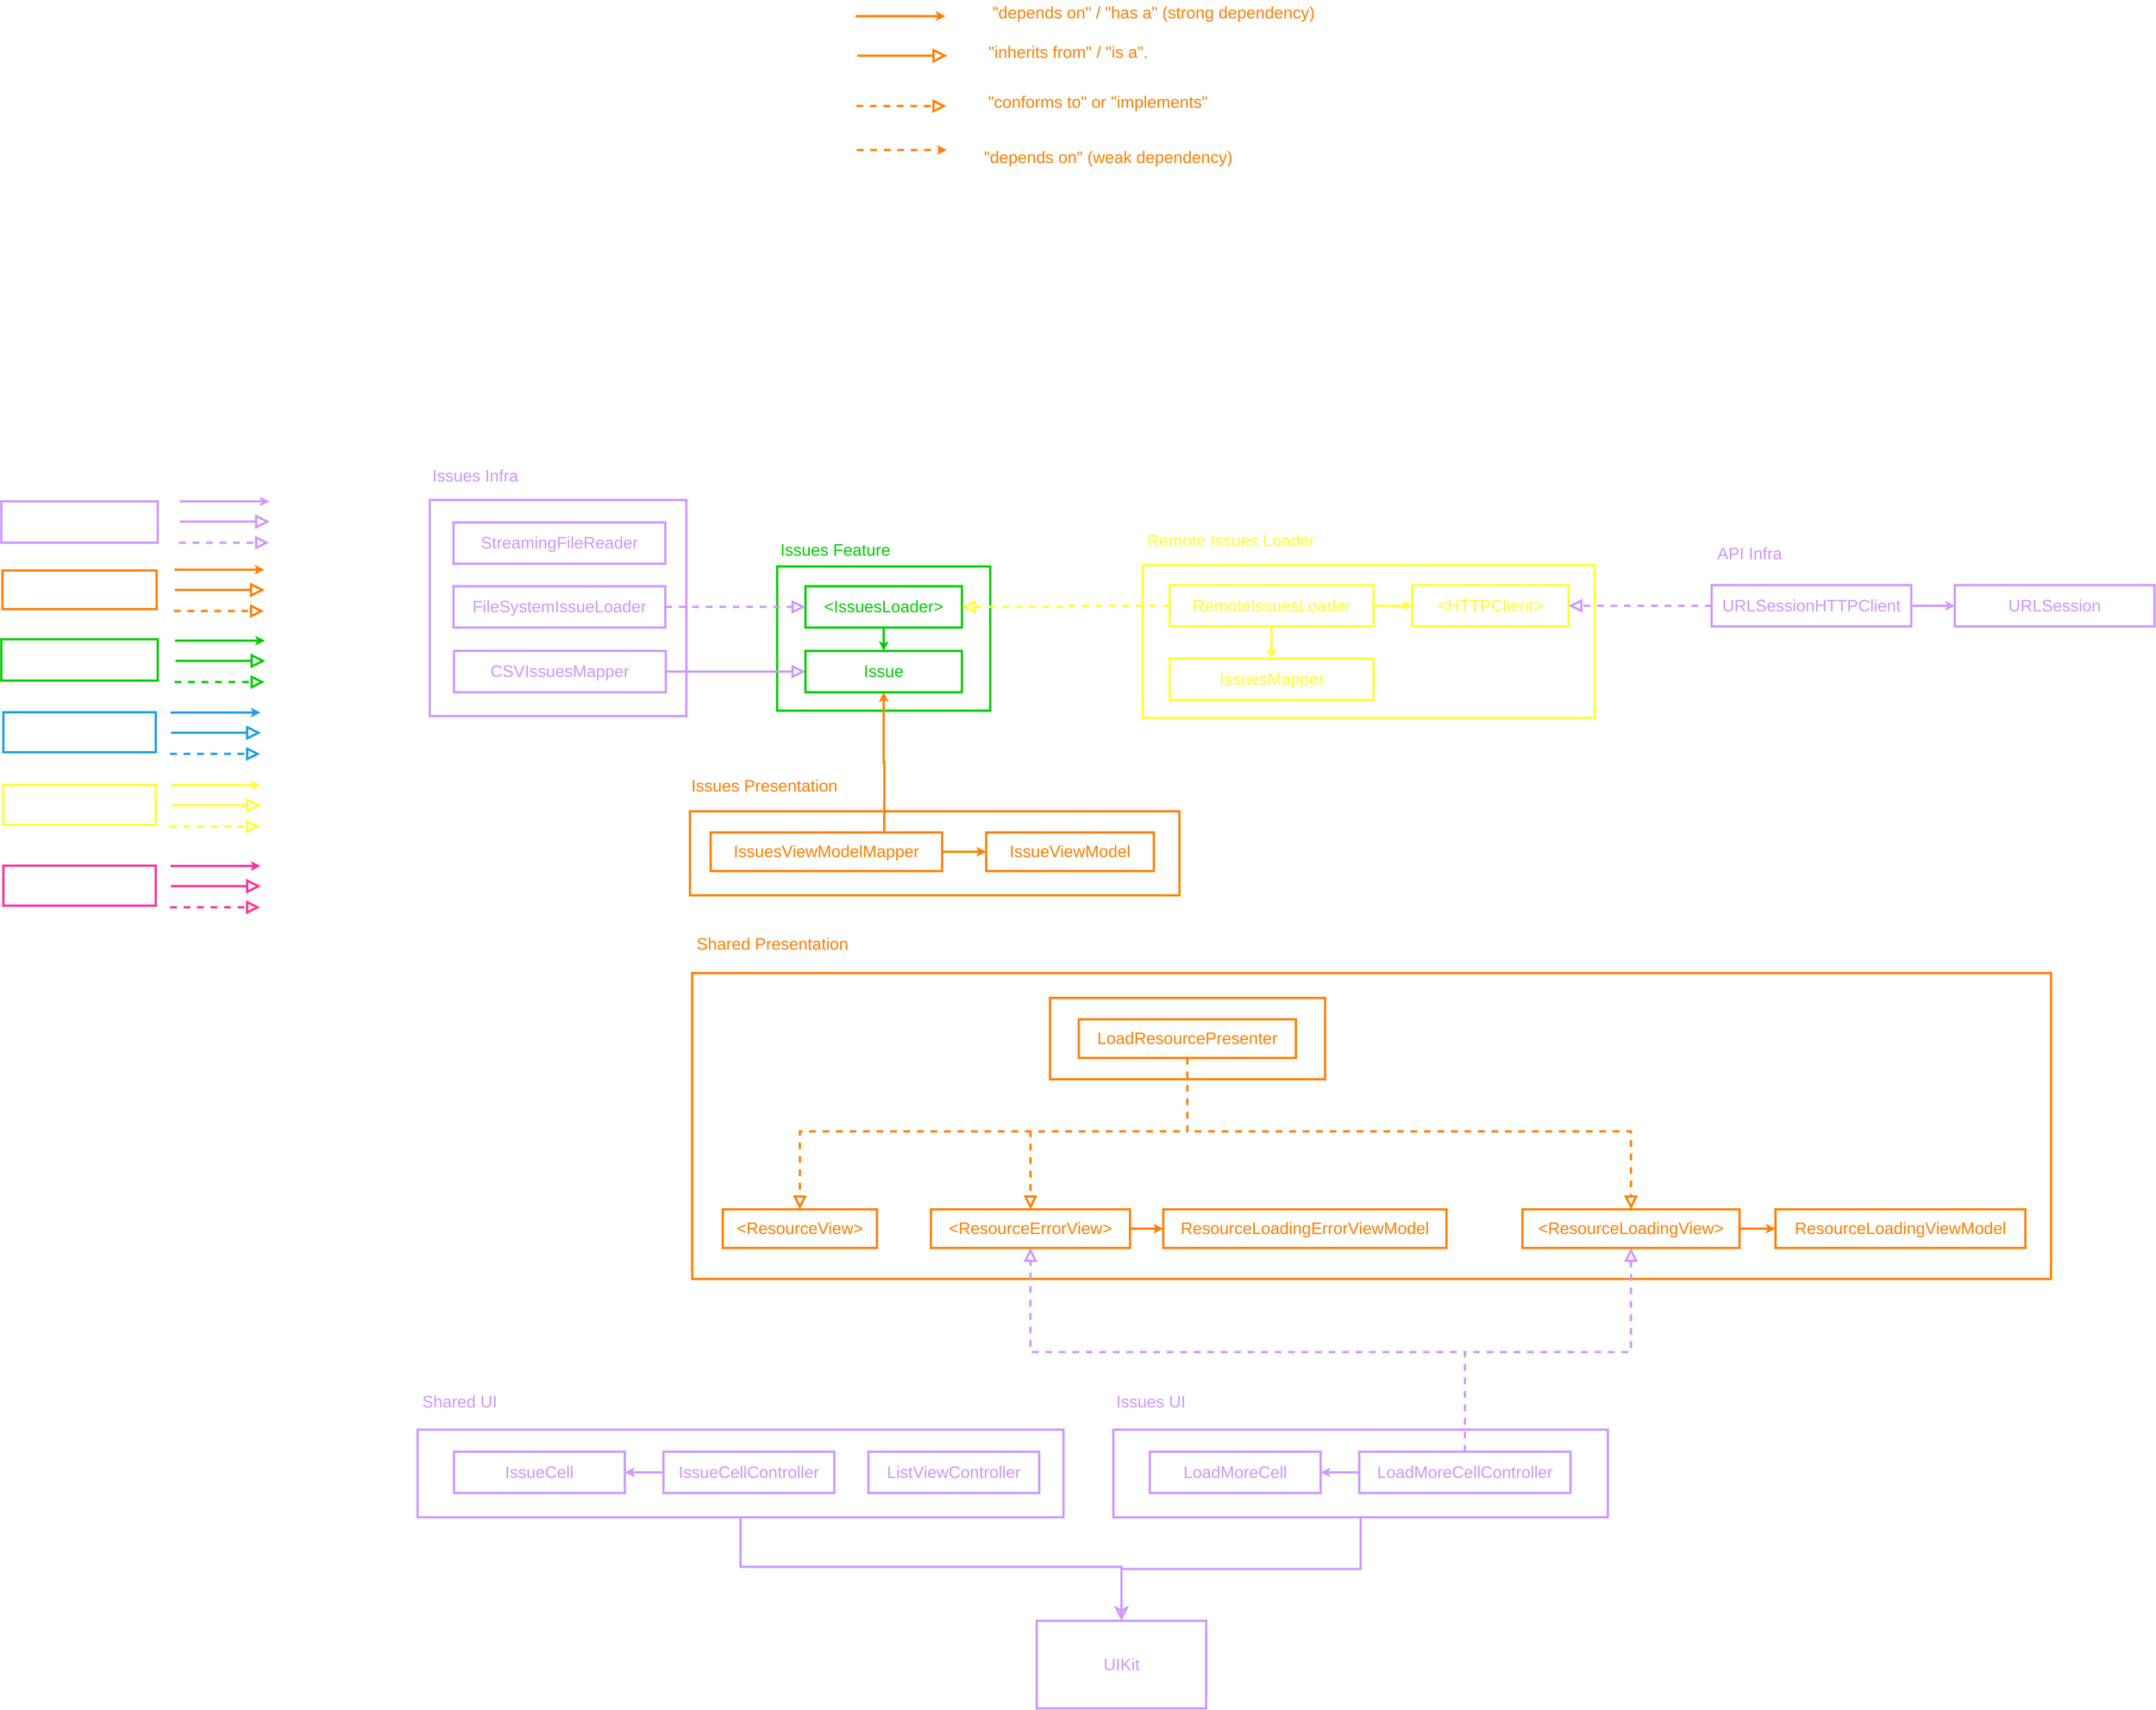 <mxfile version="20.8.16" type="device"><diagram id="3yLI1t425MeNp9wt49uc" name="Page-1"><mxGraphModel dx="5068" dy="2216" grid="0" gridSize="10" guides="1" tooltips="1" connect="1" arrows="1" fold="1" page="0" pageScale="1" pageWidth="850" pageHeight="1100" math="0" shadow="0"><root><mxCell id="0"/><mxCell id="1" parent="0"/><mxCell id="ULkdZSaTu9MZ9zOjJBBm-85" value="" style="rounded=0;whiteSpace=wrap;html=1;strokeWidth=5;fontSize=37;fontColor=#CC99FF;labelBackgroundColor=none;fillColor=none;strokeColor=#CC99FF;" vertex="1" parent="1"><mxGeometry x="1962" y="2522" width="571" height="481" as="geometry"/></mxCell><mxCell id="ULkdZSaTu9MZ9zOjJBBm-46" value="&lt;p&gt;&lt;br&gt;&lt;/p&gt;" style="rounded=0;whiteSpace=wrap;html=1;strokeWidth=5;fontSize=37;fontColor=#FF8000;fillColor=none;strokeColor=#FF8000;" vertex="1" parent="1"><mxGeometry x="2546" y="3575" width="3023" height="681" as="geometry"/></mxCell><mxCell id="ULkdZSaTu9MZ9zOjJBBm-47" value="&lt;p&gt;&lt;br&gt;&lt;/p&gt;" style="rounded=0;whiteSpace=wrap;html=1;strokeWidth=5;fontSize=37;fontColor=#FF8000;fillColor=none;strokeColor=#FF8000;" vertex="1" parent="1"><mxGeometry x="2541" y="3215" width="1089" height="187" as="geometry"/></mxCell><mxCell id="IfAqgoVQBoFN7zSB_NkO-1" value="" style="rounded=0;whiteSpace=wrap;html=1;strokeWidth=5;fontSize=37;fontColor=#1BA1E2;fillColor=none;strokeColor=#1BA1E2;" parent="1" vertex="1"><mxGeometry x="1013.5" y="2994.5" width="339" height="89" as="geometry"/></mxCell><mxCell id="IfAqgoVQBoFN7zSB_NkO-2" value="" style="rounded=0;whiteSpace=wrap;html=1;strokeWidth=5;fontSize=37;fontColor=#CC99FF;labelBackgroundColor=none;fillColor=none;strokeColor=#CC99FF;" parent="1" vertex="1"><mxGeometry x="1009.0" y="2525.0" width="348" height="92" as="geometry"/></mxCell><mxCell id="IfAqgoVQBoFN7zSB_NkO-3" value="&lt;p&gt;&lt;br&gt;&lt;/p&gt;" style="rounded=0;whiteSpace=wrap;html=1;strokeWidth=5;fontSize=37;fontColor=#FF8000;fillColor=none;strokeColor=#FF8000;" parent="1" vertex="1"><mxGeometry x="1011.5" y="2679.0" width="343" height="86" as="geometry"/></mxCell><mxCell id="IfAqgoVQBoFN7zSB_NkO-4" value="" style="rounded=0;whiteSpace=wrap;html=1;strokeWidth=5;fontSize=37;fontColor=#00CC00;labelBackgroundColor=none;fillColor=none;strokeColor=#00CC00;" parent="1" vertex="1"><mxGeometry x="1009.0" y="2832.0" width="348" height="92" as="geometry"/></mxCell><mxCell id="IfAqgoVQBoFN7zSB_NkO-5" style="edgeStyle=orthogonalEdgeStyle;rounded=0;html=1;jettySize=auto;orthogonalLoop=1;strokeColor=#CC99FF;strokeWidth=5;fontSize=37;fontColor=#1BA1E2;endArrow=block;endFill=0;endSize=20;" parent="1" edge="1"><mxGeometry relative="1" as="geometry"><mxPoint x="1406.5" y="2570.17" as="sourcePoint"/><mxPoint x="1606.5" y="2570.17" as="targetPoint"/><Array as="points"/></mxGeometry></mxCell><mxCell id="IfAqgoVQBoFN7zSB_NkO-6" style="edgeStyle=orthogonalEdgeStyle;rounded=0;html=1;jettySize=auto;orthogonalLoop=1;strokeWidth=5;fontSize=37;fontColor=#FF8000;endArrow=block;endFill=0;endSize=18;dashed=1;strokeColor=#CC99FF;" parent="1" edge="1"><mxGeometry relative="1" as="geometry"><mxPoint x="1404.5" y="2617.17" as="sourcePoint"/><mxPoint x="1604.5" y="2617.17" as="targetPoint"/><Array as="points"/></mxGeometry></mxCell><mxCell id="IfAqgoVQBoFN7zSB_NkO-7" style="edgeStyle=orthogonalEdgeStyle;rounded=0;html=1;jettySize=auto;orthogonalLoop=1;strokeWidth=5;fontSize=37;endArrow=classic;fontColor=#CC99FF;strokeColor=#CC99FF;" parent="1" edge="1"><mxGeometry relative="1" as="geometry"><mxPoint x="1405.5" y="2525.17" as="sourcePoint"/><mxPoint x="1605.5" y="2525.17" as="targetPoint"/><Array as="points"/></mxGeometry></mxCell><mxCell id="IfAqgoVQBoFN7zSB_NkO-8" style="edgeStyle=orthogonalEdgeStyle;rounded=0;html=1;jettySize=auto;orthogonalLoop=1;strokeWidth=5;fontSize=37;fontColor=#1BA1E2;endArrow=block;endFill=0;endSize=20;strokeColor=#FF8000;" parent="1" edge="1"><mxGeometry relative="1" as="geometry"><mxPoint x="1395.0" y="2722.17" as="sourcePoint"/><mxPoint x="1595.0" y="2722.17" as="targetPoint"/><Array as="points"/></mxGeometry></mxCell><mxCell id="IfAqgoVQBoFN7zSB_NkO-9" style="edgeStyle=orthogonalEdgeStyle;rounded=0;html=1;jettySize=auto;orthogonalLoop=1;strokeWidth=5;fontSize=37;fontColor=#FF8000;endArrow=block;endFill=0;endSize=18;dashed=1;strokeColor=#FF8000;" parent="1" edge="1"><mxGeometry relative="1" as="geometry"><mxPoint x="1393.0" y="2769.17" as="sourcePoint"/><mxPoint x="1593.0" y="2769.17" as="targetPoint"/><Array as="points"/></mxGeometry></mxCell><mxCell id="IfAqgoVQBoFN7zSB_NkO-10" style="edgeStyle=orthogonalEdgeStyle;rounded=0;html=1;jettySize=auto;orthogonalLoop=1;strokeWidth=5;fontSize=37;endArrow=classic;fontColor=#CC99FF;strokeColor=#FF8000;" parent="1" edge="1"><mxGeometry relative="1" as="geometry"><mxPoint x="1394.0" y="2677.17" as="sourcePoint"/><mxPoint x="1594.0" y="2677.17" as="targetPoint"/><Array as="points"/></mxGeometry></mxCell><mxCell id="IfAqgoVQBoFN7zSB_NkO-11" style="edgeStyle=orthogonalEdgeStyle;rounded=0;html=1;jettySize=auto;orthogonalLoop=1;strokeWidth=5;fontSize=37;fontColor=#1BA1E2;endArrow=block;endFill=0;endSize=20;strokeColor=#00CC00;" parent="1" edge="1"><mxGeometry relative="1" as="geometry"><mxPoint x="1396.5" y="2880.17" as="sourcePoint"/><mxPoint x="1596.5" y="2880.17" as="targetPoint"/><Array as="points"/></mxGeometry></mxCell><mxCell id="IfAqgoVQBoFN7zSB_NkO-12" style="edgeStyle=orthogonalEdgeStyle;rounded=0;html=1;jettySize=auto;orthogonalLoop=1;strokeWidth=5;fontSize=37;fontColor=#FF8000;endArrow=block;endFill=0;endSize=18;dashed=1;strokeColor=#00CC00;" parent="1" edge="1"><mxGeometry relative="1" as="geometry"><mxPoint x="1394.5" y="2927.17" as="sourcePoint"/><mxPoint x="1594.5" y="2927.17" as="targetPoint"/><Array as="points"/></mxGeometry></mxCell><mxCell id="IfAqgoVQBoFN7zSB_NkO-13" style="edgeStyle=orthogonalEdgeStyle;rounded=0;html=1;jettySize=auto;orthogonalLoop=1;strokeWidth=5;fontSize=37;endArrow=classic;fontColor=#CC99FF;strokeColor=#00CC00;" parent="1" edge="1"><mxGeometry relative="1" as="geometry"><mxPoint x="1395.5" y="2835.17" as="sourcePoint"/><mxPoint x="1595.5" y="2835.17" as="targetPoint"/><Array as="points"/></mxGeometry></mxCell><mxCell id="IfAqgoVQBoFN7zSB_NkO-14" style="edgeStyle=orthogonalEdgeStyle;rounded=0;html=1;jettySize=auto;orthogonalLoop=1;strokeWidth=5;fontSize=37;fontColor=#1BA1E2;endArrow=block;endFill=0;endSize=20;strokeColor=#1BA1E2;" parent="1" edge="1"><mxGeometry relative="1" as="geometry"><mxPoint x="1386.5" y="3040.17" as="sourcePoint"/><mxPoint x="1586.5" y="3040.17" as="targetPoint"/><Array as="points"/></mxGeometry></mxCell><mxCell id="IfAqgoVQBoFN7zSB_NkO-15" style="edgeStyle=orthogonalEdgeStyle;rounded=0;html=1;jettySize=auto;orthogonalLoop=1;strokeWidth=5;fontSize=37;fontColor=#FF8000;endArrow=block;endFill=0;endSize=18;dashed=1;strokeColor=#1BA1E2;" parent="1" edge="1"><mxGeometry relative="1" as="geometry"><mxPoint x="1384.5" y="3087.17" as="sourcePoint"/><mxPoint x="1584.5" y="3087.17" as="targetPoint"/><Array as="points"/></mxGeometry></mxCell><mxCell id="IfAqgoVQBoFN7zSB_NkO-16" style="edgeStyle=orthogonalEdgeStyle;rounded=0;html=1;jettySize=auto;orthogonalLoop=1;strokeWidth=5;fontSize=37;endArrow=classic;fontColor=#CC99FF;strokeColor=#1BA1E2;" parent="1" edge="1"><mxGeometry relative="1" as="geometry"><mxPoint x="1385.5" y="2995.17" as="sourcePoint"/><mxPoint x="1585.5" y="2995.17" as="targetPoint"/><Array as="points"/></mxGeometry></mxCell><mxCell id="IfAqgoVQBoFN7zSB_NkO-17" value="" style="rounded=0;whiteSpace=wrap;html=1;strokeWidth=5;fontSize=37;fillColor=none;strokeColor=#FFFF33;fontColor=#FFFF33;" parent="1" vertex="1"><mxGeometry x="1013.5" y="3156.0" width="339" height="89" as="geometry"/></mxCell><mxCell id="IfAqgoVQBoFN7zSB_NkO-18" style="edgeStyle=orthogonalEdgeStyle;rounded=0;html=1;jettySize=auto;orthogonalLoop=1;strokeWidth=5;fontSize=37;fontColor=#1BA1E2;endArrow=block;endFill=0;endSize=20;strokeColor=#FFFF33;" parent="1" edge="1"><mxGeometry relative="1" as="geometry"><mxPoint x="1386.5" y="3201.67" as="sourcePoint"/><mxPoint x="1586.5" y="3201.67" as="targetPoint"/><Array as="points"/></mxGeometry></mxCell><mxCell id="IfAqgoVQBoFN7zSB_NkO-19" style="edgeStyle=orthogonalEdgeStyle;rounded=0;html=1;jettySize=auto;orthogonalLoop=1;strokeWidth=5;fontSize=37;fontColor=#FF8000;endArrow=block;endFill=0;endSize=18;dashed=1;strokeColor=#FFFF33;" parent="1" edge="1"><mxGeometry relative="1" as="geometry"><mxPoint x="1384.5" y="3248.67" as="sourcePoint"/><mxPoint x="1584.5" y="3248.67" as="targetPoint"/><Array as="points"/></mxGeometry></mxCell><mxCell id="IfAqgoVQBoFN7zSB_NkO-20" style="edgeStyle=orthogonalEdgeStyle;rounded=0;html=1;jettySize=auto;orthogonalLoop=1;strokeWidth=5;fontSize=37;endArrow=classic;fontColor=#CC99FF;strokeColor=#FFFF33;" parent="1" edge="1"><mxGeometry relative="1" as="geometry"><mxPoint x="1385.5" y="3156.67" as="sourcePoint"/><mxPoint x="1585.5" y="3156.67" as="targetPoint"/><Array as="points"/></mxGeometry></mxCell><mxCell id="IfAqgoVQBoFN7zSB_NkO-21" value="" style="rounded=0;whiteSpace=wrap;html=1;strokeWidth=5;fontSize=37;fillColor=none;strokeColor=#FF3399;fontColor=#FF3399;" parent="1" vertex="1"><mxGeometry x="1013.5" y="3336.0" width="339" height="89" as="geometry"/></mxCell><mxCell id="IfAqgoVQBoFN7zSB_NkO-22" style="edgeStyle=orthogonalEdgeStyle;rounded=0;html=1;jettySize=auto;orthogonalLoop=1;strokeWidth=5;fontSize=37;endArrow=block;endFill=0;endSize=20;strokeColor=#FF3399;fontColor=#FF3399;" parent="1" edge="1"><mxGeometry relative="1" as="geometry"><mxPoint x="1386.5" y="3381.67" as="sourcePoint"/><mxPoint x="1586.5" y="3381.67" as="targetPoint"/><Array as="points"/></mxGeometry></mxCell><mxCell id="IfAqgoVQBoFN7zSB_NkO-23" style="edgeStyle=orthogonalEdgeStyle;rounded=0;html=1;jettySize=auto;orthogonalLoop=1;strokeWidth=5;fontSize=37;endArrow=block;endFill=0;endSize=18;dashed=1;strokeColor=#FF3399;fontColor=#FF3399;" parent="1" edge="1"><mxGeometry relative="1" as="geometry"><mxPoint x="1384.5" y="3428.67" as="sourcePoint"/><mxPoint x="1584.5" y="3428.67" as="targetPoint"/><Array as="points"/></mxGeometry></mxCell><mxCell id="IfAqgoVQBoFN7zSB_NkO-24" style="edgeStyle=orthogonalEdgeStyle;rounded=0;html=1;jettySize=auto;orthogonalLoop=1;strokeWidth=5;fontSize=37;endArrow=classic;strokeColor=#FF3399;fontColor=#FF3399;" parent="1" edge="1"><mxGeometry relative="1" as="geometry"><mxPoint x="1385.5" y="3336.67" as="sourcePoint"/><mxPoint x="1585.5" y="3336.67" as="targetPoint"/><Array as="points"/></mxGeometry></mxCell><mxCell id="4ByDDRBTSF47VbYEFOKF-28" style="edgeStyle=orthogonalEdgeStyle;rounded=0;html=1;jettySize=auto;orthogonalLoop=1;strokeWidth=5;fontSize=37;endArrow=classic;fontColor=#CC99FF;strokeColor=#FF8000;" parent="1" edge="1"><mxGeometry relative="1" as="geometry"><mxPoint x="2909.3" y="1445.0" as="sourcePoint"/><mxPoint x="3109.3" y="1445.0" as="targetPoint"/><Array as="points"/></mxGeometry></mxCell><mxCell id="4ByDDRBTSF47VbYEFOKF-29" style="edgeStyle=orthogonalEdgeStyle;rounded=0;html=1;jettySize=auto;orthogonalLoop=1;strokeColor=#FF8000;strokeWidth=5;fontSize=37;fontColor=#1BA1E2;endArrow=block;endFill=0;endSize=20;" parent="1" edge="1"><mxGeometry relative="1" as="geometry"><mxPoint x="2913.3" y="1533.0" as="sourcePoint"/><mxPoint x="3113.3" y="1533.0" as="targetPoint"/><Array as="points"/></mxGeometry></mxCell><mxCell id="4ByDDRBTSF47VbYEFOKF-30" style="edgeStyle=orthogonalEdgeStyle;rounded=0;html=1;jettySize=auto;orthogonalLoop=1;strokeWidth=5;fontSize=37;fontColor=#FF8000;endArrow=block;endFill=0;endSize=18;dashed=1;strokeColor=#FF8000;" parent="1" edge="1"><mxGeometry relative="1" as="geometry"><mxPoint x="2911.3" y="1645.0" as="sourcePoint"/><mxPoint x="3111.3" y="1645.0" as="targetPoint"/><Array as="points"/></mxGeometry></mxCell><mxCell id="4ByDDRBTSF47VbYEFOKF-31" value="&lt;div&gt;&lt;font color=&quot;#ff8000&quot;&gt;&lt;span style=&quot;font-size: 37px;&quot;&gt;&quot;inherits from&quot; / &quot;is a&quot;.&lt;/span&gt;&lt;/font&gt;&lt;/div&gt;&lt;div&gt;&lt;br&gt;&lt;/div&gt;" style="text;html=1;align=center;verticalAlign=middle;resizable=0;points=[];autosize=1;strokeColor=none;fillColor=none;fontColor=#FFFF33;" parent="1" vertex="1"><mxGeometry x="3195.3" y="1497" width="373" height="71" as="geometry"/></mxCell><mxCell id="4ByDDRBTSF47VbYEFOKF-32" value="&lt;div&gt;&lt;div&gt;&lt;font color=&quot;#ff8000&quot;&gt;&lt;span style=&quot;font-size: 37px;&quot;&gt;&quot;conforms to&quot; or &quot;implements&quot;&lt;/span&gt;&lt;/font&gt;&lt;/div&gt;&lt;/div&gt;&lt;div&gt;&lt;br&gt;&lt;/div&gt;" style="text;html=1;align=center;verticalAlign=middle;resizable=0;points=[];autosize=1;strokeColor=none;fillColor=none;fontColor=#FFFF33;" parent="1" vertex="1"><mxGeometry x="3195.3" y="1608" width="506" height="71" as="geometry"/></mxCell><mxCell id="4ByDDRBTSF47VbYEFOKF-33" value="&lt;div&gt;&lt;div&gt;&lt;div&gt;&lt;font color=&quot;#ff8000&quot;&gt;&lt;span style=&quot;font-size: 37px;&quot;&gt;&quot;depends on&quot; / &quot;has a&quot; (strong dependency)&lt;/span&gt;&lt;/font&gt;&lt;/div&gt;&lt;/div&gt;&lt;/div&gt;&lt;div&gt;&lt;br&gt;&lt;/div&gt;" style="text;html=1;align=center;verticalAlign=middle;resizable=0;points=[];autosize=1;strokeColor=none;fillColor=none;fontColor=#FFFF33;" parent="1" vertex="1"><mxGeometry x="3204.3" y="1409" width="735" height="71" as="geometry"/></mxCell><mxCell id="4ByDDRBTSF47VbYEFOKF-34" value="&lt;div&gt;&lt;div&gt;&lt;div&gt;&lt;font color=&quot;#ff8000&quot;&gt;&lt;span style=&quot;font-size: 37px;&quot;&gt;&quot;depends on&quot; (weak dependency)&lt;/span&gt;&lt;/font&gt;&lt;/div&gt;&lt;/div&gt;&lt;/div&gt;&lt;div&gt;&lt;br&gt;&lt;/div&gt;" style="text;html=1;align=center;verticalAlign=middle;resizable=0;points=[];autosize=1;strokeColor=none;fillColor=none;fontColor=#FFFF33;" parent="1" vertex="1"><mxGeometry x="3185.3" y="1731.5" width="571" height="71" as="geometry"/></mxCell><mxCell id="4ByDDRBTSF47VbYEFOKF-35" style="edgeStyle=orthogonalEdgeStyle;rounded=0;html=1;jettySize=auto;orthogonalLoop=1;strokeWidth=5;fontSize=37;endArrow=classic;fontColor=#CC99FF;strokeColor=#FF8000;dashed=1;" parent="1" edge="1"><mxGeometry relative="1" as="geometry"><mxPoint x="2912.3" y="1743.0" as="sourcePoint"/><mxPoint x="3112.3" y="1743.0" as="targetPoint"/><Array as="points"/></mxGeometry></mxCell><mxCell id="ULkdZSaTu9MZ9zOjJBBm-71" style="edgeStyle=orthogonalEdgeStyle;rounded=0;orthogonalLoop=1;jettySize=auto;html=1;exitX=0.5;exitY=1;exitDx=0;exitDy=0;entryX=0.5;entryY=0;entryDx=0;entryDy=0;fontColor=#CC99FF;endArrow=classic;fontSize=37;strokeColor=#CC99FF;strokeWidth=5;endFill=0;endSize=18;" edge="1" parent="1" source="ULkdZSaTu9MZ9zOjJBBm-1" target="ULkdZSaTu9MZ9zOjJBBm-9"><mxGeometry relative="1" as="geometry"/></mxCell><mxCell id="ULkdZSaTu9MZ9zOjJBBm-1" value="" style="rounded=0;whiteSpace=wrap;html=1;strokeWidth=5;fontSize=37;fontColor=#CC99FF;labelBackgroundColor=none;fillColor=none;strokeColor=#CC99FF;" vertex="1" parent="1"><mxGeometry x="1935" y="4591.5" width="1437" height="195" as="geometry"/></mxCell><mxCell id="ULkdZSaTu9MZ9zOjJBBm-2" value="IssueCell" style="rounded=0;whiteSpace=wrap;html=1;strokeWidth=5;fontSize=37;fontColor=#CC99FF;labelBackgroundColor=none;fillColor=none;strokeColor=#CC99FF;" vertex="1" parent="1"><mxGeometry x="2016" y="4640.5" width="380" height="92" as="geometry"/></mxCell><mxCell id="ULkdZSaTu9MZ9zOjJBBm-44" style="edgeStyle=orthogonalEdgeStyle;rounded=0;orthogonalLoop=1;jettySize=auto;html=1;exitX=0;exitY=0.5;exitDx=0;exitDy=0;entryX=1;entryY=0.5;entryDx=0;entryDy=0;fontSize=37;strokeColor=#CC99FF;fontColor=#CC99FF;strokeWidth=5;" edge="1" parent="1" source="ULkdZSaTu9MZ9zOjJBBm-3" target="ULkdZSaTu9MZ9zOjJBBm-2"><mxGeometry relative="1" as="geometry"/></mxCell><mxCell id="ULkdZSaTu9MZ9zOjJBBm-3" value="IssueCellController" style="rounded=0;whiteSpace=wrap;html=1;strokeWidth=5;fontSize=37;fontColor=#CC99FF;labelBackgroundColor=none;fillColor=none;strokeColor=#CC99FF;" vertex="1" parent="1"><mxGeometry x="2482" y="4640.5" width="380" height="92" as="geometry"/></mxCell><mxCell id="ULkdZSaTu9MZ9zOjJBBm-72" style="edgeStyle=orthogonalEdgeStyle;rounded=0;orthogonalLoop=1;jettySize=auto;html=1;exitX=0.5;exitY=1;exitDx=0;exitDy=0;entryX=0.5;entryY=0;entryDx=0;entryDy=0;fontColor=#CC99FF;fontSize=37;strokeColor=#CC99FF;strokeWidth=5;" edge="1" parent="1" source="ULkdZSaTu9MZ9zOjJBBm-4" target="ULkdZSaTu9MZ9zOjJBBm-9"><mxGeometry relative="1" as="geometry"/></mxCell><mxCell id="ULkdZSaTu9MZ9zOjJBBm-4" value="" style="rounded=0;whiteSpace=wrap;html=1;strokeWidth=5;fontSize=37;fontColor=#CC99FF;labelBackgroundColor=none;fillColor=none;strokeColor=#CC99FF;" vertex="1" parent="1"><mxGeometry x="3483" y="4591.5" width="1100" height="195" as="geometry"/></mxCell><mxCell id="ULkdZSaTu9MZ9zOjJBBm-5" value="LoadMoreCell" style="rounded=0;whiteSpace=wrap;html=1;strokeWidth=5;fontSize=37;fontColor=#CC99FF;labelBackgroundColor=none;fillColor=none;strokeColor=#CC99FF;" vertex="1" parent="1"><mxGeometry x="3564" y="4640.5" width="380" height="92" as="geometry"/></mxCell><mxCell id="ULkdZSaTu9MZ9zOjJBBm-41" style="edgeStyle=orthogonalEdgeStyle;rounded=0;orthogonalLoop=1;jettySize=auto;html=1;exitX=0.5;exitY=0;exitDx=0;exitDy=0;entryX=0.5;entryY=1;entryDx=0;entryDy=0;fontSize=37;strokeColor=#CC99FF;fontColor=#FF8000;strokeWidth=5;dashed=1;endArrow=block;endFill=0;endSize=18;" edge="1" parent="1" source="ULkdZSaTu9MZ9zOjJBBm-6" target="ULkdZSaTu9MZ9zOjJBBm-24"><mxGeometry relative="1" as="geometry"/></mxCell><mxCell id="ULkdZSaTu9MZ9zOjJBBm-42" style="edgeStyle=orthogonalEdgeStyle;rounded=0;orthogonalLoop=1;jettySize=auto;html=1;exitX=0.5;exitY=0;exitDx=0;exitDy=0;entryX=0.5;entryY=1;entryDx=0;entryDy=0;fontSize=37;strokeColor=#CC99FF;fontColor=#FF8000;strokeWidth=5;dashed=1;endArrow=block;endFill=0;endSize=18;" edge="1" parent="1" source="ULkdZSaTu9MZ9zOjJBBm-6" target="ULkdZSaTu9MZ9zOjJBBm-19"><mxGeometry relative="1" as="geometry"/></mxCell><mxCell id="ULkdZSaTu9MZ9zOjJBBm-43" style="edgeStyle=orthogonalEdgeStyle;rounded=0;orthogonalLoop=1;jettySize=auto;html=1;exitX=0;exitY=0.5;exitDx=0;exitDy=0;entryX=1;entryY=0.5;entryDx=0;entryDy=0;fontSize=37;strokeColor=#CC99FF;fontColor=#CC99FF;strokeWidth=5;" edge="1" parent="1" source="ULkdZSaTu9MZ9zOjJBBm-6" target="ULkdZSaTu9MZ9zOjJBBm-5"><mxGeometry relative="1" as="geometry"/></mxCell><mxCell id="ULkdZSaTu9MZ9zOjJBBm-6" value="LoadMoreCellController" style="rounded=0;whiteSpace=wrap;html=1;strokeWidth=5;fontSize=37;fontColor=#CC99FF;labelBackgroundColor=none;fillColor=none;strokeColor=#CC99FF;" vertex="1" parent="1"><mxGeometry x="4030" y="4640.5" width="470" height="92" as="geometry"/></mxCell><mxCell id="ULkdZSaTu9MZ9zOjJBBm-8" value="ListViewController" style="rounded=0;whiteSpace=wrap;html=1;strokeWidth=5;fontSize=37;fontColor=#CC99FF;labelBackgroundColor=none;fillColor=none;strokeColor=#CC99FF;" vertex="1" parent="1"><mxGeometry x="2938" y="4640.5" width="380" height="92" as="geometry"/></mxCell><mxCell id="ULkdZSaTu9MZ9zOjJBBm-9" value="UIKit" style="rounded=0;whiteSpace=wrap;html=1;strokeWidth=5;fontSize=37;fontColor=#CC99FF;labelBackgroundColor=none;fillColor=none;strokeColor=#CC99FF;" vertex="1" parent="1"><mxGeometry x="3312.5" y="5017" width="377" height="195" as="geometry"/></mxCell><mxCell id="ULkdZSaTu9MZ9zOjJBBm-10" value="&lt;p&gt;&lt;br&gt;&lt;/p&gt;" style="rounded=0;whiteSpace=wrap;html=1;strokeWidth=5;fontSize=37;fontColor=#00CC00;fillColor=none;strokeColor=#00CC00;labelBackgroundColor=none;" vertex="1" parent="1"><mxGeometry x="2735" y="2670" width="474" height="321" as="geometry"/></mxCell><mxCell id="ULkdZSaTu9MZ9zOjJBBm-78" style="edgeStyle=orthogonalEdgeStyle;rounded=0;orthogonalLoop=1;jettySize=auto;html=1;exitX=0.5;exitY=1;exitDx=0;exitDy=0;entryX=0.5;entryY=0;entryDx=0;entryDy=0;fontColor=#CC99FF;fontSize=37;strokeColor=#00CC00;strokeWidth=5;" edge="1" parent="1" source="ULkdZSaTu9MZ9zOjJBBm-11" target="ULkdZSaTu9MZ9zOjJBBm-75"><mxGeometry relative="1" as="geometry"/></mxCell><mxCell id="ULkdZSaTu9MZ9zOjJBBm-11" value="&amp;lt;IssuesLoader&amp;gt;" style="rounded=0;whiteSpace=wrap;html=1;strokeWidth=5;fontSize=37;fontColor=#00CC00;labelBackgroundColor=none;fillColor=none;strokeColor=#00CC00;" vertex="1" parent="1"><mxGeometry x="2798.0" y="2714.0" width="348" height="92" as="geometry"/></mxCell><mxCell id="ULkdZSaTu9MZ9zOjJBBm-16" value="&lt;p&gt;&amp;lt;ResourceView&amp;gt;&lt;/p&gt;" style="rounded=0;whiteSpace=wrap;html=1;strokeWidth=5;fontSize=37;fontColor=#FF8000;fillColor=none;strokeColor=#FF8000;" vertex="1" parent="1"><mxGeometry x="2614.0" y="4101.0" width="343" height="86" as="geometry"/></mxCell><mxCell id="ULkdZSaTu9MZ9zOjJBBm-18" value="&lt;p&gt;ResourceLoadingErrorViewModel&lt;/p&gt;" style="rounded=0;whiteSpace=wrap;html=1;strokeWidth=5;fontSize=37;fontColor=#FF8000;fillColor=none;strokeColor=#FF8000;" vertex="1" parent="1"><mxGeometry x="3594" y="4101" width="630" height="86" as="geometry"/></mxCell><mxCell id="ULkdZSaTu9MZ9zOjJBBm-35" style="edgeStyle=orthogonalEdgeStyle;rounded=0;orthogonalLoop=1;jettySize=auto;html=1;exitX=1;exitY=0.5;exitDx=0;exitDy=0;entryX=0;entryY=0.5;entryDx=0;entryDy=0;fontSize=37;strokeColor=#FF8000;fontColor=#CC99FF;strokeWidth=5;" edge="1" parent="1" source="ULkdZSaTu9MZ9zOjJBBm-19" target="ULkdZSaTu9MZ9zOjJBBm-18"><mxGeometry relative="1" as="geometry"/></mxCell><mxCell id="ULkdZSaTu9MZ9zOjJBBm-19" value="&lt;p&gt;&amp;lt;ResourceErrorView&amp;gt;&lt;/p&gt;" style="rounded=0;whiteSpace=wrap;html=1;strokeWidth=5;fontSize=37;fontColor=#FF8000;fillColor=none;strokeColor=#FF8000;" vertex="1" parent="1"><mxGeometry x="3077" y="4101" width="443" height="86" as="geometry"/></mxCell><mxCell id="ULkdZSaTu9MZ9zOjJBBm-37" style="edgeStyle=orthogonalEdgeStyle;rounded=0;orthogonalLoop=1;jettySize=auto;html=1;exitX=1;exitY=0.5;exitDx=0;exitDy=0;entryX=0;entryY=0.5;entryDx=0;entryDy=0;fontSize=37;strokeColor=#FF8000;fontColor=#CC99FF;strokeWidth=5;" edge="1" parent="1" source="ULkdZSaTu9MZ9zOjJBBm-24" target="ULkdZSaTu9MZ9zOjJBBm-25"><mxGeometry relative="1" as="geometry"/></mxCell><mxCell id="ULkdZSaTu9MZ9zOjJBBm-24" value="&lt;p&gt;&amp;lt;ResourceLoadingView&amp;gt;&lt;/p&gt;" style="rounded=0;whiteSpace=wrap;html=1;strokeWidth=5;fontSize=37;fontColor=#FF8000;fillColor=none;strokeColor=#FF8000;" vertex="1" parent="1"><mxGeometry x="4393" y="4101" width="483" height="86" as="geometry"/></mxCell><mxCell id="ULkdZSaTu9MZ9zOjJBBm-25" value="&lt;p&gt;ResourceLoadingViewModel&lt;/p&gt;" style="rounded=0;whiteSpace=wrap;html=1;strokeWidth=5;fontSize=37;fontColor=#FF8000;fillColor=none;strokeColor=#FF8000;" vertex="1" parent="1"><mxGeometry x="4956" y="4101" width="556" height="86" as="geometry"/></mxCell><mxCell id="ULkdZSaTu9MZ9zOjJBBm-38" style="edgeStyle=orthogonalEdgeStyle;rounded=0;orthogonalLoop=1;jettySize=auto;html=1;exitX=0.5;exitY=1;exitDx=0;exitDy=0;entryX=0.5;entryY=0;entryDx=0;entryDy=0;fontSize=37;strokeColor=#FF8000;fontColor=#FF8000;strokeWidth=5;dashed=1;endArrow=block;endFill=0;endSize=18;" edge="1" parent="1" source="ULkdZSaTu9MZ9zOjJBBm-27" target="ULkdZSaTu9MZ9zOjJBBm-24"><mxGeometry relative="1" as="geometry"/></mxCell><mxCell id="ULkdZSaTu9MZ9zOjJBBm-39" style="edgeStyle=orthogonalEdgeStyle;rounded=0;orthogonalLoop=1;jettySize=auto;html=1;exitX=0.5;exitY=1;exitDx=0;exitDy=0;entryX=0.5;entryY=0;entryDx=0;entryDy=0;fontSize=37;strokeColor=#FF8000;fontColor=#FF8000;strokeWidth=5;dashed=1;endArrow=block;endFill=0;endSize=18;" edge="1" parent="1" source="ULkdZSaTu9MZ9zOjJBBm-27" target="ULkdZSaTu9MZ9zOjJBBm-19"><mxGeometry relative="1" as="geometry"/></mxCell><mxCell id="ULkdZSaTu9MZ9zOjJBBm-40" style="edgeStyle=orthogonalEdgeStyle;rounded=0;orthogonalLoop=1;jettySize=auto;html=1;exitX=0.5;exitY=1;exitDx=0;exitDy=0;entryX=0.5;entryY=0;entryDx=0;entryDy=0;fontSize=37;strokeColor=#FF8000;fontColor=#FF8000;strokeWidth=5;dashed=1;endArrow=block;endFill=0;endSize=18;" edge="1" parent="1" source="ULkdZSaTu9MZ9zOjJBBm-27" target="ULkdZSaTu9MZ9zOjJBBm-16"><mxGeometry relative="1" as="geometry"/></mxCell><mxCell id="ULkdZSaTu9MZ9zOjJBBm-27" value="&lt;p&gt;LoadResourcePresenter&lt;/p&gt;" style="rounded=0;whiteSpace=wrap;html=1;strokeWidth=5;fontSize=37;fontColor=#FF8000;fillColor=none;strokeColor=#FF8000;" vertex="1" parent="1"><mxGeometry x="3406" y="3678" width="483" height="86" as="geometry"/></mxCell><mxCell id="ULkdZSaTu9MZ9zOjJBBm-48" style="edgeStyle=orthogonalEdgeStyle;rounded=0;orthogonalLoop=1;jettySize=auto;html=1;exitX=1;exitY=0.5;exitDx=0;exitDy=0;entryX=0;entryY=0.5;entryDx=0;entryDy=0;fontSize=37;strokeColor=#FF8000;fontColor=#CC99FF;strokeWidth=5;" edge="1" parent="1" source="ULkdZSaTu9MZ9zOjJBBm-32" target="ULkdZSaTu9MZ9zOjJBBm-33"><mxGeometry relative="1" as="geometry"/></mxCell><mxCell id="ULkdZSaTu9MZ9zOjJBBm-81" style="edgeStyle=orthogonalEdgeStyle;rounded=0;orthogonalLoop=1;jettySize=auto;html=1;exitX=0.75;exitY=0;exitDx=0;exitDy=0;entryX=0.5;entryY=1;entryDx=0;entryDy=0;fontColor=#CC99FF;fontSize=37;strokeColor=#FF8000;strokeWidth=5;" edge="1" parent="1" source="ULkdZSaTu9MZ9zOjJBBm-32" target="ULkdZSaTu9MZ9zOjJBBm-75"><mxGeometry relative="1" as="geometry"/></mxCell><mxCell id="ULkdZSaTu9MZ9zOjJBBm-32" value="&lt;p&gt;IssuesViewModelMapper&lt;/p&gt;" style="rounded=0;whiteSpace=wrap;html=1;strokeWidth=5;fontSize=37;fontColor=#FF8000;fillColor=none;strokeColor=#FF8000;" vertex="1" parent="1"><mxGeometry x="2587" y="3262" width="515" height="86" as="geometry"/></mxCell><mxCell id="ULkdZSaTu9MZ9zOjJBBm-33" value="&lt;p&gt;IssueViewModel&lt;/p&gt;" style="rounded=0;whiteSpace=wrap;html=1;strokeWidth=5;fontSize=37;fontColor=#FF8000;fillColor=none;strokeColor=#FF8000;" vertex="1" parent="1"><mxGeometry x="3200" y="3262" width="373" height="86" as="geometry"/></mxCell><mxCell id="ULkdZSaTu9MZ9zOjJBBm-45" value="&lt;p&gt;&lt;br&gt;&lt;/p&gt;" style="rounded=0;whiteSpace=wrap;html=1;strokeWidth=5;fontSize=37;fontColor=#FF8000;fillColor=none;strokeColor=#FF8000;" vertex="1" parent="1"><mxGeometry x="3342" y="3630.5" width="612" height="181" as="geometry"/></mxCell><mxCell id="ULkdZSaTu9MZ9zOjJBBm-49" value="&lt;p&gt;&lt;br&gt;&lt;/p&gt;" style="rounded=0;whiteSpace=wrap;html=1;strokeWidth=5;fontSize=37;fontColor=#FFFF33;fillColor=none;strokeColor=#FFFF33;labelBackgroundColor=none;" vertex="1" parent="1"><mxGeometry x="3548" y="2667" width="1006" height="340" as="geometry"/></mxCell><mxCell id="ULkdZSaTu9MZ9zOjJBBm-54" style="edgeStyle=orthogonalEdgeStyle;rounded=0;orthogonalLoop=1;jettySize=auto;html=1;exitX=1;exitY=0.5;exitDx=0;exitDy=0;entryX=0;entryY=0.5;entryDx=0;entryDy=0;fontSize=37;strokeColor=#FFFF33;fontColor=#CC99FF;strokeWidth=5;" edge="1" parent="1" source="ULkdZSaTu9MZ9zOjJBBm-50" target="ULkdZSaTu9MZ9zOjJBBm-51"><mxGeometry relative="1" as="geometry"/></mxCell><mxCell id="ULkdZSaTu9MZ9zOjJBBm-56" style="edgeStyle=orthogonalEdgeStyle;rounded=0;orthogonalLoop=1;jettySize=auto;html=1;exitX=0;exitY=0.5;exitDx=0;exitDy=0;entryX=1;entryY=0.5;entryDx=0;entryDy=0;fontSize=37;strokeColor=#FFFF33;fontColor=#FF8000;strokeWidth=5;dashed=1;endArrow=block;endFill=0;endSize=18;" edge="1" parent="1" source="ULkdZSaTu9MZ9zOjJBBm-50" target="ULkdZSaTu9MZ9zOjJBBm-11"><mxGeometry relative="1" as="geometry"/></mxCell><mxCell id="ULkdZSaTu9MZ9zOjJBBm-59" style="edgeStyle=orthogonalEdgeStyle;rounded=0;orthogonalLoop=1;jettySize=auto;html=1;exitX=0.5;exitY=1;exitDx=0;exitDy=0;entryX=0.5;entryY=0;entryDx=0;entryDy=0;fontSize=37;strokeColor=#FFFF33;fontColor=#CC99FF;strokeWidth=5;" edge="1" parent="1" source="ULkdZSaTu9MZ9zOjJBBm-50" target="ULkdZSaTu9MZ9zOjJBBm-58"><mxGeometry relative="1" as="geometry"/></mxCell><mxCell id="ULkdZSaTu9MZ9zOjJBBm-50" value="RemoteIssuesLoader" style="rounded=0;whiteSpace=wrap;html=1;strokeWidth=5;fontSize=37;fontColor=#FFFF33;labelBackgroundColor=none;fillColor=none;strokeColor=#FFFF33;" vertex="1" parent="1"><mxGeometry x="3608" y="2711.5" width="453.5" height="92" as="geometry"/></mxCell><mxCell id="ULkdZSaTu9MZ9zOjJBBm-51" value="&amp;lt;HTTPClient&amp;gt;" style="rounded=0;whiteSpace=wrap;html=1;strokeWidth=5;fontSize=37;fontColor=#FFFF33;labelBackgroundColor=none;fillColor=none;strokeColor=#FFFF33;" vertex="1" parent="1"><mxGeometry x="4147.5" y="2711.5" width="348" height="92" as="geometry"/></mxCell><mxCell id="ULkdZSaTu9MZ9zOjJBBm-52" value="&lt;span style=&quot;font-size: 37px;&quot;&gt;Remote Issues Loader&lt;/span&gt;" style="text;html=1;align=center;verticalAlign=middle;resizable=0;points=[];autosize=1;strokeColor=none;fillColor=none;fontColor=#FFFF33;" vertex="1" parent="1"><mxGeometry x="3548.5" y="2585" width="390" height="56" as="geometry"/></mxCell><mxCell id="ULkdZSaTu9MZ9zOjJBBm-55" style="edgeStyle=orthogonalEdgeStyle;rounded=0;orthogonalLoop=1;jettySize=auto;html=1;exitX=0;exitY=0.5;exitDx=0;exitDy=0;entryX=1;entryY=0.5;entryDx=0;entryDy=0;fontSize=37;fillColor=none;strokeColor=#CC99FF;fontColor=#CC99FF;strokeWidth=5;labelBackgroundColor=none;endArrow=block;endFill=0;endSize=18;dashed=1;" edge="1" parent="1" source="ULkdZSaTu9MZ9zOjJBBm-53" target="ULkdZSaTu9MZ9zOjJBBm-51"><mxGeometry relative="1" as="geometry"/></mxCell><mxCell id="ULkdZSaTu9MZ9zOjJBBm-88" style="edgeStyle=orthogonalEdgeStyle;rounded=0;orthogonalLoop=1;jettySize=auto;html=1;exitX=1;exitY=0.5;exitDx=0;exitDy=0;entryX=0;entryY=0.5;entryDx=0;entryDy=0;fontColor=#CC99FF;labelBackgroundColor=none;fontSize=37;strokeColor=#CC99FF;fillColor=none;strokeWidth=5;" edge="1" parent="1" source="ULkdZSaTu9MZ9zOjJBBm-53" target="ULkdZSaTu9MZ9zOjJBBm-87"><mxGeometry relative="1" as="geometry"/></mxCell><mxCell id="ULkdZSaTu9MZ9zOjJBBm-53" value="URLSessionHTTPClient" style="rounded=0;whiteSpace=wrap;html=1;strokeWidth=5;fontSize=37;fontColor=#CC99FF;labelBackgroundColor=none;fillColor=none;strokeColor=#CC99FF;" vertex="1" parent="1"><mxGeometry x="4814" y="2711.5" width="444" height="92" as="geometry"/></mxCell><mxCell id="ULkdZSaTu9MZ9zOjJBBm-58" value="IssuesMapper" style="rounded=0;whiteSpace=wrap;html=1;strokeWidth=5;fontSize=37;fontColor=#FFFF33;labelBackgroundColor=none;fillColor=none;strokeColor=#FFFF33;" vertex="1" parent="1"><mxGeometry x="3608" y="2875" width="453.5" height="92" as="geometry"/></mxCell><mxCell id="ULkdZSaTu9MZ9zOjJBBm-74" style="edgeStyle=orthogonalEdgeStyle;rounded=0;orthogonalLoop=1;jettySize=auto;html=1;exitX=1;exitY=0.5;exitDx=0;exitDy=0;entryX=0;entryY=0.5;entryDx=0;entryDy=0;fontColor=#CC99FF;endArrow=block;fontSize=37;strokeColor=#CC99FF;strokeWidth=5;endFill=0;endSize=18;dashed=1;fillColor=none;labelBackgroundColor=none;" edge="1" parent="1" source="ULkdZSaTu9MZ9zOjJBBm-61" target="ULkdZSaTu9MZ9zOjJBBm-11"><mxGeometry relative="1" as="geometry"/></mxCell><mxCell id="ULkdZSaTu9MZ9zOjJBBm-61" value="FileSystemIssueLoader" style="rounded=0;whiteSpace=wrap;html=1;strokeWidth=5;fontSize=37;fontColor=#CC99FF;labelBackgroundColor=none;fillColor=none;strokeColor=#CC99FF;" vertex="1" parent="1"><mxGeometry x="2014.87" y="2714" width="471.25" height="92" as="geometry"/></mxCell><mxCell id="ULkdZSaTu9MZ9zOjJBBm-63" value="StreamingFileReader" style="rounded=0;whiteSpace=wrap;html=1;strokeWidth=5;fontSize=37;fontColor=#CC99FF;labelBackgroundColor=none;fillColor=none;strokeColor=#CC99FF;" vertex="1" parent="1"><mxGeometry x="2014.87" y="2572" width="471.25" height="92" as="geometry"/></mxCell><mxCell id="ULkdZSaTu9MZ9zOjJBBm-86" style="edgeStyle=orthogonalEdgeStyle;rounded=0;orthogonalLoop=1;jettySize=auto;html=1;exitX=1;exitY=0.5;exitDx=0;exitDy=0;entryX=0;entryY=0.5;entryDx=0;entryDy=0;fontColor=#CC99FF;endArrow=block;fontSize=37;strokeColor=#CC99FF;strokeWidth=5;endFill=0;endSize=18;fillColor=none;labelBackgroundColor=none;" edge="1" parent="1" source="ULkdZSaTu9MZ9zOjJBBm-64" target="ULkdZSaTu9MZ9zOjJBBm-75"><mxGeometry relative="1" as="geometry"/></mxCell><mxCell id="ULkdZSaTu9MZ9zOjJBBm-64" value="CSVIssuesMapper" style="rounded=0;whiteSpace=wrap;html=1;strokeWidth=5;fontSize=37;fontColor=#CC99FF;labelBackgroundColor=none;fillColor=none;strokeColor=#CC99FF;" vertex="1" parent="1"><mxGeometry x="2016" y="2858" width="471.25" height="92" as="geometry"/></mxCell><mxCell id="ULkdZSaTu9MZ9zOjJBBm-67" value="&lt;span style=&quot;font-size: 37px;&quot;&gt;Shared Presentation&lt;/span&gt;" style="text;html=1;align=center;verticalAlign=middle;resizable=0;points=[];autosize=1;strokeColor=none;fillColor=none;fontColor=#FF8000;" vertex="1" parent="1"><mxGeometry x="2546" y="3483" width="355" height="56" as="geometry"/></mxCell><mxCell id="ULkdZSaTu9MZ9zOjJBBm-68" value="&lt;span style=&quot;font-size: 37px;&quot;&gt;Shared UI&lt;/span&gt;" style="text;html=1;align=center;verticalAlign=middle;resizable=0;points=[];autosize=1;strokeColor=none;fillColor=none;fontColor=#CC99FF;" vertex="1" parent="1"><mxGeometry x="1935" y="4502" width="185" height="56" as="geometry"/></mxCell><mxCell id="ULkdZSaTu9MZ9zOjJBBm-69" value="&lt;span style=&quot;font-size: 37px;&quot;&gt;Issues UI&lt;/span&gt;" style="text;html=1;align=center;verticalAlign=middle;resizable=0;points=[];autosize=1;strokeColor=none;fillColor=none;fontColor=#CC99FF;" vertex="1" parent="1"><mxGeometry x="3480" y="4502" width="172" height="56" as="geometry"/></mxCell><mxCell id="ULkdZSaTu9MZ9zOjJBBm-73" value="&lt;span style=&quot;font-size: 37px;&quot;&gt;Issues Presentation&lt;/span&gt;" style="text;html=1;align=center;verticalAlign=middle;resizable=0;points=[];autosize=1;strokeColor=none;fillColor=none;fontColor=#FF8000;" vertex="1" parent="1"><mxGeometry x="2534" y="3131" width="343" height="56" as="geometry"/></mxCell><mxCell id="ULkdZSaTu9MZ9zOjJBBm-75" value="Issue" style="rounded=0;whiteSpace=wrap;html=1;strokeWidth=5;fontSize=37;fontColor=#00CC00;labelBackgroundColor=none;fillColor=none;strokeColor=#00CC00;" vertex="1" parent="1"><mxGeometry x="2798.0" y="2858.0" width="348" height="92" as="geometry"/></mxCell><mxCell id="ULkdZSaTu9MZ9zOjJBBm-79" value="&lt;span style=&quot;font-size: 37px;&quot;&gt;API Infra&lt;/span&gt;" style="text;html=1;align=center;verticalAlign=middle;resizable=0;points=[];autosize=1;strokeColor=none;fillColor=none;fontColor=#CC99FF;fontSize=37;rounded=0;strokeWidth=5;labelBackgroundColor=none;" vertex="1" parent="1"><mxGeometry x="4817" y="2614" width="162" height="56" as="geometry"/></mxCell><mxCell id="ULkdZSaTu9MZ9zOjJBBm-80" value="&lt;span style=&quot;font-size: 37px;&quot;&gt;Issues Feature&lt;/span&gt;" style="text;html=1;align=center;verticalAlign=middle;resizable=0;points=[];autosize=1;strokeColor=none;fillColor=none;fontColor=#00CC00;" vertex="1" parent="1"><mxGeometry x="2732" y="2606" width="263" height="56" as="geometry"/></mxCell><mxCell id="ULkdZSaTu9MZ9zOjJBBm-82" value="&lt;span style=&quot;font-size: 37px;&quot;&gt;Issues Infra&lt;/span&gt;" style="text;html=1;align=center;verticalAlign=middle;resizable=0;points=[];autosize=1;strokeColor=none;fillColor=none;fontColor=#CC99FF;fontSize=37;rounded=0;strokeWidth=5;labelBackgroundColor=none;" vertex="1" parent="1"><mxGeometry x="1958" y="2441" width="209" height="56" as="geometry"/></mxCell><mxCell id="ULkdZSaTu9MZ9zOjJBBm-87" value="URLSession" style="rounded=0;whiteSpace=wrap;html=1;strokeWidth=5;fontSize=37;fontColor=#CC99FF;labelBackgroundColor=none;fillColor=none;strokeColor=#CC99FF;" vertex="1" parent="1"><mxGeometry x="5355" y="2711.5" width="444" height="92" as="geometry"/></mxCell></root></mxGraphModel></diagram></mxfile>